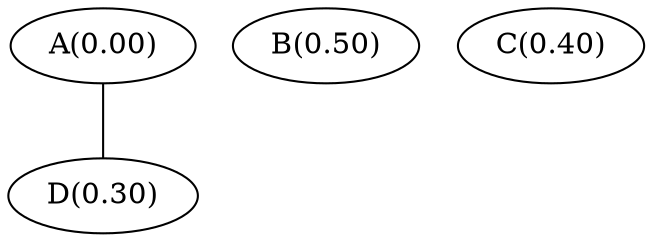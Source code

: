 
strict graph multiple_leaf_node_in_same_layer {

	// Node definitions.

	"A(0.00)";

	"B(0.50)";

	"C(0.40)";

	"D(0.30)";


	// Edge definitions.

	"A(0.00)" -- "D(0.30)";

}